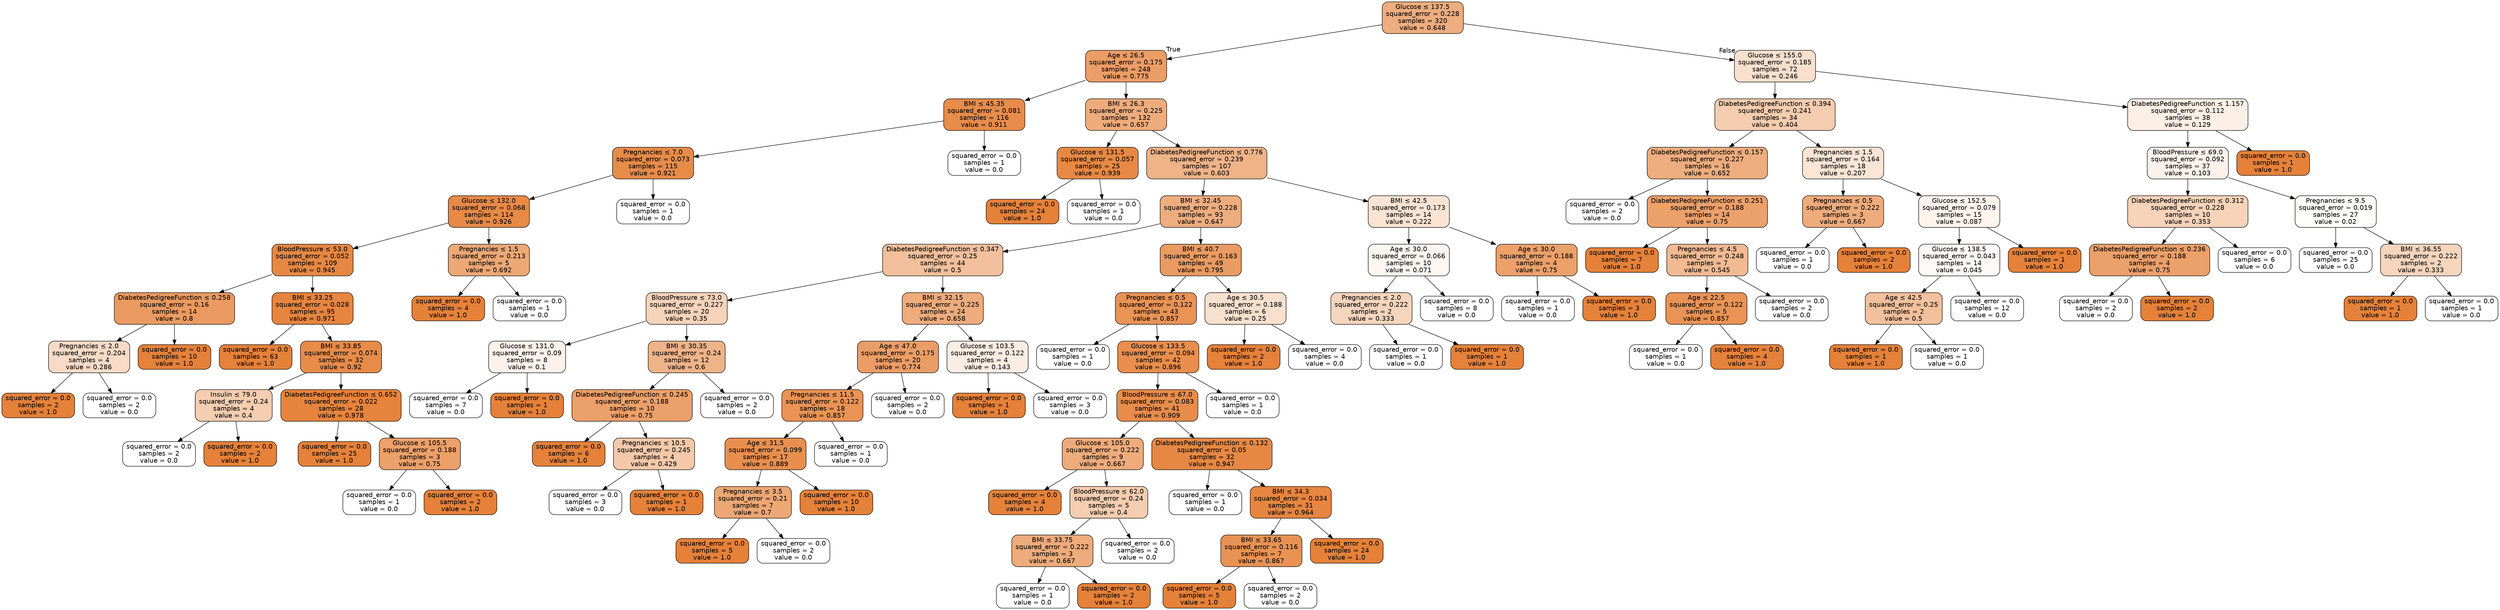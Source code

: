 digraph Tree {
node [shape=box, style="filled, rounded", color="black", fontname="helvetica"] ;
edge [fontname="helvetica"] ;
0 [label=<Glucose &le; 137.5<br/>squared_error = 0.228<br/>samples = 320<br/>value = 0.648>, fillcolor="#eead7f"] ;
1 [label=<Age &le; 26.5<br/>squared_error = 0.175<br/>samples = 248<br/>value = 0.775>, fillcolor="#eb9d66"] ;
0 -> 1 [labeldistance=2.5, labelangle=45, headlabel="True"] ;
2 [label=<BMI &le; 45.35<br/>squared_error = 0.081<br/>samples = 116<br/>value = 0.911>, fillcolor="#e78c4b"] ;
1 -> 2 ;
3 [label=<Pregnancies &le; 7.0<br/>squared_error = 0.073<br/>samples = 115<br/>value = 0.921>, fillcolor="#e78b49"] ;
2 -> 3 ;
4 [label=<Glucose &le; 132.0<br/>squared_error = 0.068<br/>samples = 114<br/>value = 0.926>, fillcolor="#e78a48"] ;
3 -> 4 ;
5 [label=<BloodPressure &le; 53.0<br/>squared_error = 0.052<br/>samples = 109<br/>value = 0.945>, fillcolor="#e68844"] ;
4 -> 5 ;
6 [label=<DiabetesPedigreeFunction &le; 0.258<br/>squared_error = 0.16<br/>samples = 14<br/>value = 0.8>, fillcolor="#ea9a61"] ;
5 -> 6 ;
7 [label=<Pregnancies &le; 2.0<br/>squared_error = 0.204<br/>samples = 4<br/>value = 0.286>, fillcolor="#f8dbc6"] ;
6 -> 7 ;
8 [label=<squared_error = 0.0<br/>samples = 2<br/>value = 1.0>, fillcolor="#e58139"] ;
7 -> 8 ;
9 [label=<squared_error = 0.0<br/>samples = 2<br/>value = 0.0>, fillcolor="#ffffff"] ;
7 -> 9 ;
10 [label=<squared_error = 0.0<br/>samples = 10<br/>value = 1.0>, fillcolor="#e58139"] ;
6 -> 10 ;
11 [label=<BMI &le; 33.25<br/>squared_error = 0.028<br/>samples = 95<br/>value = 0.971>, fillcolor="#e6853f"] ;
5 -> 11 ;
12 [label=<squared_error = 0.0<br/>samples = 63<br/>value = 1.0>, fillcolor="#e58139"] ;
11 -> 12 ;
13 [label=<BMI &le; 33.85<br/>squared_error = 0.074<br/>samples = 32<br/>value = 0.92>, fillcolor="#e78b49"] ;
11 -> 13 ;
14 [label=<Insulin &le; 79.0<br/>squared_error = 0.24<br/>samples = 4<br/>value = 0.4>, fillcolor="#f5cdb0"] ;
13 -> 14 ;
15 [label=<squared_error = 0.0<br/>samples = 2<br/>value = 0.0>, fillcolor="#ffffff"] ;
14 -> 15 ;
16 [label=<squared_error = 0.0<br/>samples = 2<br/>value = 1.0>, fillcolor="#e58139"] ;
14 -> 16 ;
17 [label=<DiabetesPedigreeFunction &le; 0.652<br/>squared_error = 0.022<br/>samples = 28<br/>value = 0.978>, fillcolor="#e6843d"] ;
13 -> 17 ;
18 [label=<squared_error = 0.0<br/>samples = 25<br/>value = 1.0>, fillcolor="#e58139"] ;
17 -> 18 ;
19 [label=<Glucose &le; 105.5<br/>squared_error = 0.188<br/>samples = 3<br/>value = 0.75>, fillcolor="#eca06a"] ;
17 -> 19 ;
20 [label=<squared_error = 0.0<br/>samples = 1<br/>value = 0.0>, fillcolor="#ffffff"] ;
19 -> 20 ;
21 [label=<squared_error = 0.0<br/>samples = 2<br/>value = 1.0>, fillcolor="#e58139"] ;
19 -> 21 ;
22 [label=<Pregnancies &le; 1.5<br/>squared_error = 0.213<br/>samples = 5<br/>value = 0.692>, fillcolor="#eda876"] ;
4 -> 22 ;
23 [label=<squared_error = 0.0<br/>samples = 4<br/>value = 1.0>, fillcolor="#e58139"] ;
22 -> 23 ;
24 [label=<squared_error = 0.0<br/>samples = 1<br/>value = 0.0>, fillcolor="#ffffff"] ;
22 -> 24 ;
25 [label=<squared_error = 0.0<br/>samples = 1<br/>value = 0.0>, fillcolor="#ffffff"] ;
3 -> 25 ;
26 [label=<squared_error = 0.0<br/>samples = 1<br/>value = 0.0>, fillcolor="#ffffff"] ;
2 -> 26 ;
27 [label=<BMI &le; 26.3<br/>squared_error = 0.225<br/>samples = 132<br/>value = 0.657>, fillcolor="#eeac7d"] ;
1 -> 27 ;
28 [label=<Glucose &le; 131.5<br/>squared_error = 0.057<br/>samples = 25<br/>value = 0.939>, fillcolor="#e78945"] ;
27 -> 28 ;
29 [label=<squared_error = 0.0<br/>samples = 24<br/>value = 1.0>, fillcolor="#e58139"] ;
28 -> 29 ;
30 [label=<squared_error = 0.0<br/>samples = 1<br/>value = 0.0>, fillcolor="#ffffff"] ;
28 -> 30 ;
31 [label=<DiabetesPedigreeFunction &le; 0.776<br/>squared_error = 0.239<br/>samples = 107<br/>value = 0.603>, fillcolor="#efb388"] ;
27 -> 31 ;
32 [label=<BMI &le; 32.45<br/>squared_error = 0.228<br/>samples = 93<br/>value = 0.647>, fillcolor="#eead7f"] ;
31 -> 32 ;
33 [label=<DiabetesPedigreeFunction &le; 0.347<br/>squared_error = 0.25<br/>samples = 44<br/>value = 0.5>, fillcolor="#f2c09c"] ;
32 -> 33 ;
34 [label=<BloodPressure &le; 73.0<br/>squared_error = 0.227<br/>samples = 20<br/>value = 0.35>, fillcolor="#f6d3ba"] ;
33 -> 34 ;
35 [label=<Glucose &le; 131.0<br/>squared_error = 0.09<br/>samples = 8<br/>value = 0.1>, fillcolor="#fcf2eb"] ;
34 -> 35 ;
36 [label=<squared_error = 0.0<br/>samples = 7<br/>value = 0.0>, fillcolor="#ffffff"] ;
35 -> 36 ;
37 [label=<squared_error = 0.0<br/>samples = 1<br/>value = 1.0>, fillcolor="#e58139"] ;
35 -> 37 ;
38 [label=<BMI &le; 30.35<br/>squared_error = 0.24<br/>samples = 12<br/>value = 0.6>, fillcolor="#efb388"] ;
34 -> 38 ;
39 [label=<DiabetesPedigreeFunction &le; 0.245<br/>squared_error = 0.188<br/>samples = 10<br/>value = 0.75>, fillcolor="#eca06a"] ;
38 -> 39 ;
40 [label=<squared_error = 0.0<br/>samples = 6<br/>value = 1.0>, fillcolor="#e58139"] ;
39 -> 40 ;
41 [label=<Pregnancies &le; 10.5<br/>squared_error = 0.245<br/>samples = 4<br/>value = 0.429>, fillcolor="#f4c9aa"] ;
39 -> 41 ;
42 [label=<squared_error = 0.0<br/>samples = 3<br/>value = 0.0>, fillcolor="#ffffff"] ;
41 -> 42 ;
43 [label=<squared_error = 0.0<br/>samples = 1<br/>value = 1.0>, fillcolor="#e58139"] ;
41 -> 43 ;
44 [label=<squared_error = 0.0<br/>samples = 2<br/>value = 0.0>, fillcolor="#ffffff"] ;
38 -> 44 ;
45 [label=<BMI &le; 32.15<br/>squared_error = 0.225<br/>samples = 24<br/>value = 0.658>, fillcolor="#eeac7d"] ;
33 -> 45 ;
46 [label=<Age &le; 47.0<br/>squared_error = 0.175<br/>samples = 20<br/>value = 0.774>, fillcolor="#eb9d66"] ;
45 -> 46 ;
47 [label=<Pregnancies &le; 11.5<br/>squared_error = 0.122<br/>samples = 18<br/>value = 0.857>, fillcolor="#e99355"] ;
46 -> 47 ;
48 [label=<Age &le; 31.5<br/>squared_error = 0.099<br/>samples = 17<br/>value = 0.889>, fillcolor="#e88f4f"] ;
47 -> 48 ;
49 [label=<Pregnancies &le; 3.5<br/>squared_error = 0.21<br/>samples = 7<br/>value = 0.7>, fillcolor="#eda774"] ;
48 -> 49 ;
50 [label=<squared_error = 0.0<br/>samples = 5<br/>value = 1.0>, fillcolor="#e58139"] ;
49 -> 50 ;
51 [label=<squared_error = 0.0<br/>samples = 2<br/>value = 0.0>, fillcolor="#ffffff"] ;
49 -> 51 ;
52 [label=<squared_error = 0.0<br/>samples = 10<br/>value = 1.0>, fillcolor="#e58139"] ;
48 -> 52 ;
53 [label=<squared_error = 0.0<br/>samples = 1<br/>value = 0.0>, fillcolor="#ffffff"] ;
47 -> 53 ;
54 [label=<squared_error = 0.0<br/>samples = 2<br/>value = 0.0>, fillcolor="#ffffff"] ;
46 -> 54 ;
55 [label=<Glucose &le; 103.5<br/>squared_error = 0.122<br/>samples = 4<br/>value = 0.143>, fillcolor="#fbede3"] ;
45 -> 55 ;
56 [label=<squared_error = 0.0<br/>samples = 1<br/>value = 1.0>, fillcolor="#e58139"] ;
55 -> 56 ;
57 [label=<squared_error = 0.0<br/>samples = 3<br/>value = 0.0>, fillcolor="#ffffff"] ;
55 -> 57 ;
58 [label=<BMI &le; 40.7<br/>squared_error = 0.163<br/>samples = 49<br/>value = 0.795>, fillcolor="#ea9b62"] ;
32 -> 58 ;
59 [label=<Pregnancies &le; 0.5<br/>squared_error = 0.122<br/>samples = 43<br/>value = 0.857>, fillcolor="#e99355"] ;
58 -> 59 ;
60 [label=<squared_error = 0.0<br/>samples = 1<br/>value = 0.0>, fillcolor="#ffffff"] ;
59 -> 60 ;
61 [label=<Glucose &le; 133.5<br/>squared_error = 0.094<br/>samples = 42<br/>value = 0.896>, fillcolor="#e88e4e"] ;
59 -> 61 ;
62 [label=<BloodPressure &le; 67.0<br/>squared_error = 0.083<br/>samples = 41<br/>value = 0.909>, fillcolor="#e78c4b"] ;
61 -> 62 ;
63 [label=<Glucose &le; 105.0<br/>squared_error = 0.222<br/>samples = 9<br/>value = 0.667>, fillcolor="#eeab7b"] ;
62 -> 63 ;
64 [label=<squared_error = 0.0<br/>samples = 4<br/>value = 1.0>, fillcolor="#e58139"] ;
63 -> 64 ;
65 [label=<BloodPressure &le; 62.0<br/>squared_error = 0.24<br/>samples = 5<br/>value = 0.4>, fillcolor="#f5cdb0"] ;
63 -> 65 ;
66 [label=<BMI &le; 33.75<br/>squared_error = 0.222<br/>samples = 3<br/>value = 0.667>, fillcolor="#eeab7b"] ;
65 -> 66 ;
67 [label=<squared_error = 0.0<br/>samples = 1<br/>value = 0.0>, fillcolor="#ffffff"] ;
66 -> 67 ;
68 [label=<squared_error = 0.0<br/>samples = 2<br/>value = 1.0>, fillcolor="#e58139"] ;
66 -> 68 ;
69 [label=<squared_error = 0.0<br/>samples = 2<br/>value = 0.0>, fillcolor="#ffffff"] ;
65 -> 69 ;
70 [label=<DiabetesPedigreeFunction &le; 0.132<br/>squared_error = 0.05<br/>samples = 32<br/>value = 0.947>, fillcolor="#e68843"] ;
62 -> 70 ;
71 [label=<squared_error = 0.0<br/>samples = 1<br/>value = 0.0>, fillcolor="#ffffff"] ;
70 -> 71 ;
72 [label=<BMI &le; 34.3<br/>squared_error = 0.034<br/>samples = 31<br/>value = 0.964>, fillcolor="#e68640"] ;
70 -> 72 ;
73 [label=<BMI &le; 33.65<br/>squared_error = 0.116<br/>samples = 7<br/>value = 0.867>, fillcolor="#e89253"] ;
72 -> 73 ;
74 [label=<squared_error = 0.0<br/>samples = 5<br/>value = 1.0>, fillcolor="#e58139"] ;
73 -> 74 ;
75 [label=<squared_error = 0.0<br/>samples = 2<br/>value = 0.0>, fillcolor="#ffffff"] ;
73 -> 75 ;
76 [label=<squared_error = 0.0<br/>samples = 24<br/>value = 1.0>, fillcolor="#e58139"] ;
72 -> 76 ;
77 [label=<squared_error = 0.0<br/>samples = 1<br/>value = 0.0>, fillcolor="#ffffff"] ;
61 -> 77 ;
78 [label=<Age &le; 30.5<br/>squared_error = 0.188<br/>samples = 6<br/>value = 0.25>, fillcolor="#f8e0ce"] ;
58 -> 78 ;
79 [label=<squared_error = 0.0<br/>samples = 2<br/>value = 1.0>, fillcolor="#e58139"] ;
78 -> 79 ;
80 [label=<squared_error = 0.0<br/>samples = 4<br/>value = 0.0>, fillcolor="#ffffff"] ;
78 -> 80 ;
81 [label=<BMI &le; 42.5<br/>squared_error = 0.173<br/>samples = 14<br/>value = 0.222>, fillcolor="#f9e3d3"] ;
31 -> 81 ;
82 [label=<Age &le; 30.0<br/>squared_error = 0.066<br/>samples = 10<br/>value = 0.071>, fillcolor="#fdf6f1"] ;
81 -> 82 ;
83 [label=<Pregnancies &le; 2.0<br/>squared_error = 0.222<br/>samples = 2<br/>value = 0.333>, fillcolor="#f6d5bd"] ;
82 -> 83 ;
84 [label=<squared_error = 0.0<br/>samples = 1<br/>value = 0.0>, fillcolor="#ffffff"] ;
83 -> 84 ;
85 [label=<squared_error = 0.0<br/>samples = 1<br/>value = 1.0>, fillcolor="#e58139"] ;
83 -> 85 ;
86 [label=<squared_error = 0.0<br/>samples = 8<br/>value = 0.0>, fillcolor="#ffffff"] ;
82 -> 86 ;
87 [label=<Age &le; 30.0<br/>squared_error = 0.188<br/>samples = 4<br/>value = 0.75>, fillcolor="#eca06a"] ;
81 -> 87 ;
88 [label=<squared_error = 0.0<br/>samples = 1<br/>value = 0.0>, fillcolor="#ffffff"] ;
87 -> 88 ;
89 [label=<squared_error = 0.0<br/>samples = 3<br/>value = 1.0>, fillcolor="#e58139"] ;
87 -> 89 ;
90 [label=<Glucose &le; 155.0<br/>squared_error = 0.185<br/>samples = 72<br/>value = 0.246>, fillcolor="#f9e0ce"] ;
0 -> 90 [labeldistance=2.5, labelangle=-45, headlabel="False"] ;
91 [label=<DiabetesPedigreeFunction &le; 0.394<br/>squared_error = 0.241<br/>samples = 34<br/>value = 0.404>, fillcolor="#f4ccaf"] ;
90 -> 91 ;
92 [label=<DiabetesPedigreeFunction &le; 0.157<br/>squared_error = 0.227<br/>samples = 16<br/>value = 0.652>, fillcolor="#eead7e"] ;
91 -> 92 ;
93 [label=<squared_error = 0.0<br/>samples = 2<br/>value = 0.0>, fillcolor="#ffffff"] ;
92 -> 93 ;
94 [label=<DiabetesPedigreeFunction &le; 0.251<br/>squared_error = 0.188<br/>samples = 14<br/>value = 0.75>, fillcolor="#eca06a"] ;
92 -> 94 ;
95 [label=<squared_error = 0.0<br/>samples = 7<br/>value = 1.0>, fillcolor="#e58139"] ;
94 -> 95 ;
96 [label=<Pregnancies &le; 4.5<br/>squared_error = 0.248<br/>samples = 7<br/>value = 0.545>, fillcolor="#f1ba93"] ;
94 -> 96 ;
97 [label=<Age &le; 22.5<br/>squared_error = 0.122<br/>samples = 5<br/>value = 0.857>, fillcolor="#e99355"] ;
96 -> 97 ;
98 [label=<squared_error = 0.0<br/>samples = 1<br/>value = 0.0>, fillcolor="#ffffff"] ;
97 -> 98 ;
99 [label=<squared_error = 0.0<br/>samples = 4<br/>value = 1.0>, fillcolor="#e58139"] ;
97 -> 99 ;
100 [label=<squared_error = 0.0<br/>samples = 2<br/>value = 0.0>, fillcolor="#ffffff"] ;
96 -> 100 ;
101 [label=<Pregnancies &le; 1.5<br/>squared_error = 0.164<br/>samples = 18<br/>value = 0.207>, fillcolor="#fae5d6"] ;
91 -> 101 ;
102 [label=<Pregnancies &le; 0.5<br/>squared_error = 0.222<br/>samples = 3<br/>value = 0.667>, fillcolor="#eeab7b"] ;
101 -> 102 ;
103 [label=<squared_error = 0.0<br/>samples = 1<br/>value = 0.0>, fillcolor="#ffffff"] ;
102 -> 103 ;
104 [label=<squared_error = 0.0<br/>samples = 2<br/>value = 1.0>, fillcolor="#e58139"] ;
102 -> 104 ;
105 [label=<Glucose &le; 152.5<br/>squared_error = 0.079<br/>samples = 15<br/>value = 0.087>, fillcolor="#fdf4ee"] ;
101 -> 105 ;
106 [label=<Glucose &le; 138.5<br/>squared_error = 0.043<br/>samples = 14<br/>value = 0.045>, fillcolor="#fef9f6"] ;
105 -> 106 ;
107 [label=<Age &le; 42.5<br/>squared_error = 0.25<br/>samples = 2<br/>value = 0.5>, fillcolor="#f2c09c"] ;
106 -> 107 ;
108 [label=<squared_error = 0.0<br/>samples = 1<br/>value = 1.0>, fillcolor="#e58139"] ;
107 -> 108 ;
109 [label=<squared_error = 0.0<br/>samples = 1<br/>value = 0.0>, fillcolor="#ffffff"] ;
107 -> 109 ;
110 [label=<squared_error = 0.0<br/>samples = 12<br/>value = 0.0>, fillcolor="#ffffff"] ;
106 -> 110 ;
111 [label=<squared_error = 0.0<br/>samples = 1<br/>value = 1.0>, fillcolor="#e58139"] ;
105 -> 111 ;
112 [label=<DiabetesPedigreeFunction &le; 1.157<br/>squared_error = 0.112<br/>samples = 38<br/>value = 0.129>, fillcolor="#fcefe6"] ;
90 -> 112 ;
113 [label=<BloodPressure &le; 69.0<br/>squared_error = 0.092<br/>samples = 37<br/>value = 0.103>, fillcolor="#fcf2eb"] ;
112 -> 113 ;
114 [label=<DiabetesPedigreeFunction &le; 0.312<br/>squared_error = 0.228<br/>samples = 10<br/>value = 0.353>, fillcolor="#f6d3b9"] ;
113 -> 114 ;
115 [label=<DiabetesPedigreeFunction &le; 0.236<br/>squared_error = 0.188<br/>samples = 4<br/>value = 0.75>, fillcolor="#eca06a"] ;
114 -> 115 ;
116 [label=<squared_error = 0.0<br/>samples = 2<br/>value = 0.0>, fillcolor="#ffffff"] ;
115 -> 116 ;
117 [label=<squared_error = 0.0<br/>samples = 2<br/>value = 1.0>, fillcolor="#e58139"] ;
115 -> 117 ;
118 [label=<squared_error = 0.0<br/>samples = 6<br/>value = 0.0>, fillcolor="#ffffff"] ;
114 -> 118 ;
119 [label=<Pregnancies &le; 9.5<br/>squared_error = 0.019<br/>samples = 27<br/>value = 0.02>, fillcolor="#fefdfb"] ;
113 -> 119 ;
120 [label=<squared_error = 0.0<br/>samples = 25<br/>value = 0.0>, fillcolor="#ffffff"] ;
119 -> 120 ;
121 [label=<BMI &le; 36.55<br/>squared_error = 0.222<br/>samples = 2<br/>value = 0.333>, fillcolor="#f6d5bd"] ;
119 -> 121 ;
122 [label=<squared_error = 0.0<br/>samples = 1<br/>value = 1.0>, fillcolor="#e58139"] ;
121 -> 122 ;
123 [label=<squared_error = 0.0<br/>samples = 1<br/>value = 0.0>, fillcolor="#ffffff"] ;
121 -> 123 ;
124 [label=<squared_error = 0.0<br/>samples = 1<br/>value = 1.0>, fillcolor="#e58139"] ;
112 -> 124 ;
}